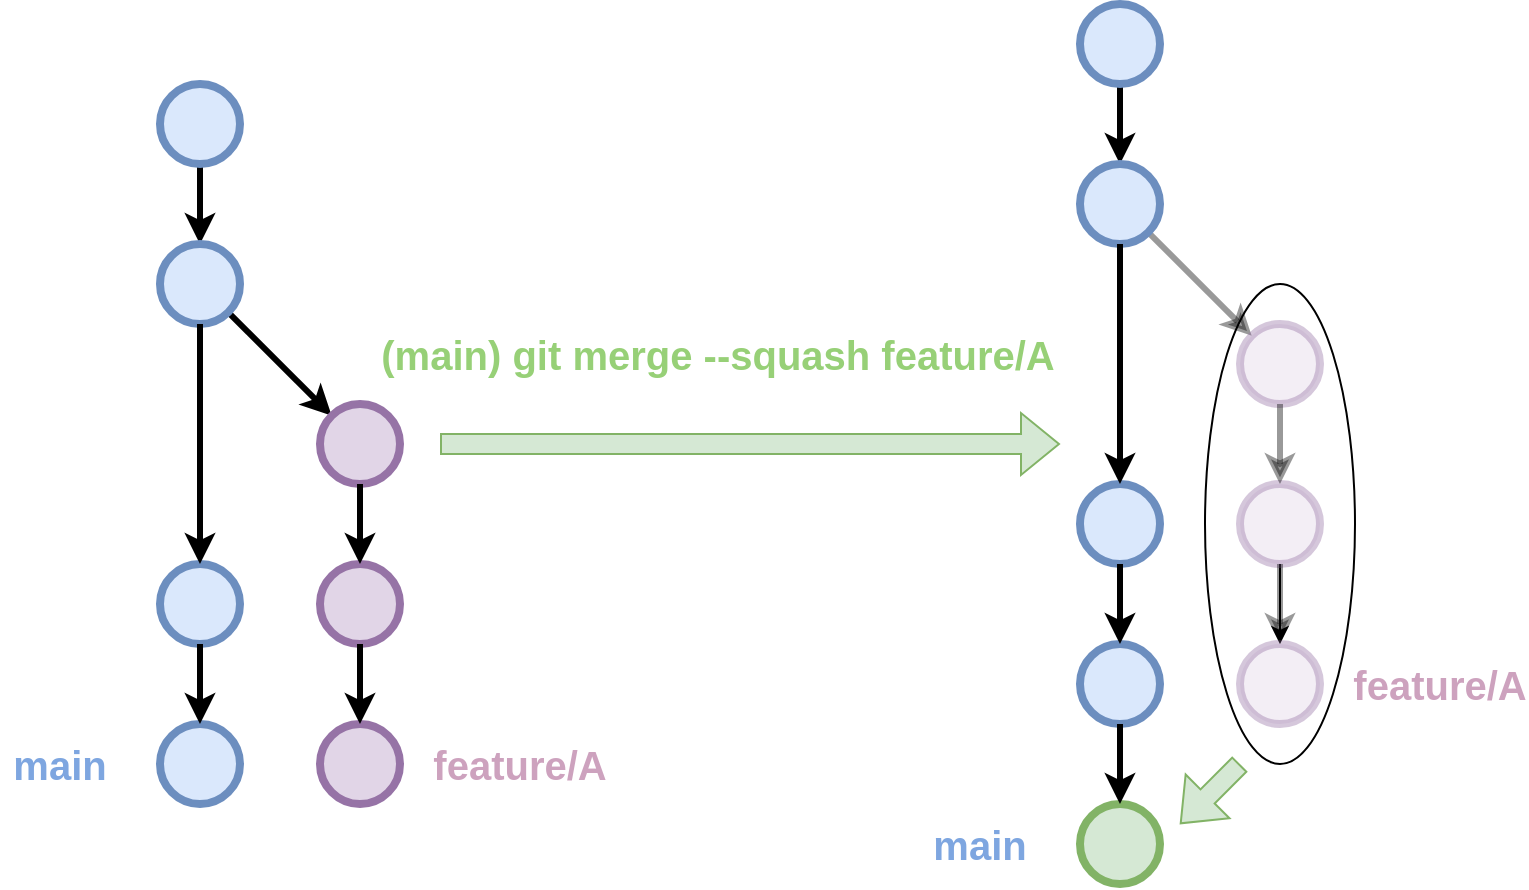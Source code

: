 <mxfile version="24.8.0">
  <diagram name="Pàgina-1" id="ANfU_E7pHBMlSpgSDisd">
    <mxGraphModel dx="1434" dy="754" grid="1" gridSize="10" guides="1" tooltips="1" connect="1" arrows="1" fold="1" page="1" pageScale="1" pageWidth="827" pageHeight="1169" math="0" shadow="0">
      <root>
        <mxCell id="0" />
        <mxCell id="1" parent="0" />
        <mxCell id="q3OaoekdAnvkXVUmLFM6-1" value="" style="shape=flexArrow;endArrow=classic;html=1;rounded=0;fillColor=#d5e8d4;strokeColor=#82b366;" parent="1" edge="1">
          <mxGeometry width="50" height="50" relative="1" as="geometry">
            <mxPoint x="460" y="500" as="sourcePoint" />
            <mxPoint x="770" y="500" as="targetPoint" />
          </mxGeometry>
        </mxCell>
        <mxCell id="q3OaoekdAnvkXVUmLFM6-3" value="" style="group" parent="1" vertex="1" connectable="0">
          <mxGeometry x="240" y="320" width="290" height="360" as="geometry" />
        </mxCell>
        <mxCell id="q3OaoekdAnvkXVUmLFM6-4" value="" style="edgeStyle=orthogonalEdgeStyle;rounded=0;orthogonalLoop=1;jettySize=auto;html=1;strokeWidth=3;" parent="q3OaoekdAnvkXVUmLFM6-3" source="q3OaoekdAnvkXVUmLFM6-5" target="q3OaoekdAnvkXVUmLFM6-8" edge="1">
          <mxGeometry relative="1" as="geometry" />
        </mxCell>
        <mxCell id="q3OaoekdAnvkXVUmLFM6-5" value="" style="ellipse;whiteSpace=wrap;html=1;fillColor=#dae8fc;strokeColor=#6c8ebf;strokeWidth=4;" parent="q3OaoekdAnvkXVUmLFM6-3" vertex="1">
          <mxGeometry x="80" width="40" height="40" as="geometry" />
        </mxCell>
        <mxCell id="q3OaoekdAnvkXVUmLFM6-6" value="&lt;b style=&quot;color: rgb(126, 166, 224); font-size: 20px;&quot;&gt;main&lt;/b&gt;" style="text;html=1;align=center;verticalAlign=middle;whiteSpace=wrap;rounded=0;" parent="q3OaoekdAnvkXVUmLFM6-3" vertex="1">
          <mxGeometry y="325" width="60" height="30" as="geometry" />
        </mxCell>
        <mxCell id="q3OaoekdAnvkXVUmLFM6-7" style="rounded=0;orthogonalLoop=1;jettySize=auto;html=1;strokeWidth=3;" parent="q3OaoekdAnvkXVUmLFM6-3" source="q3OaoekdAnvkXVUmLFM6-8" target="q3OaoekdAnvkXVUmLFM6-9" edge="1">
          <mxGeometry relative="1" as="geometry" />
        </mxCell>
        <mxCell id="q3OaoekdAnvkXVUmLFM6-8" value="" style="ellipse;whiteSpace=wrap;html=1;fillColor=#dae8fc;strokeColor=#6c8ebf;strokeWidth=4;" parent="q3OaoekdAnvkXVUmLFM6-3" vertex="1">
          <mxGeometry x="80" y="80" width="40" height="40" as="geometry" />
        </mxCell>
        <mxCell id="q3OaoekdAnvkXVUmLFM6-9" value="" style="ellipse;whiteSpace=wrap;html=1;fillColor=#e1d5e7;strokeColor=#9673a6;strokeWidth=4;" parent="q3OaoekdAnvkXVUmLFM6-3" vertex="1">
          <mxGeometry x="160" y="160" width="40" height="40" as="geometry" />
        </mxCell>
        <mxCell id="q3OaoekdAnvkXVUmLFM6-10" value="" style="ellipse;whiteSpace=wrap;html=1;fillColor=#dae8fc;strokeColor=#6c8ebf;strokeWidth=4;" parent="q3OaoekdAnvkXVUmLFM6-3" vertex="1">
          <mxGeometry x="80" y="240" width="40" height="40" as="geometry" />
        </mxCell>
        <mxCell id="q3OaoekdAnvkXVUmLFM6-11" value="" style="ellipse;whiteSpace=wrap;html=1;fillColor=#e1d5e7;strokeColor=#9673a6;strokeWidth=4;" parent="q3OaoekdAnvkXVUmLFM6-3" vertex="1">
          <mxGeometry x="160" y="240" width="40" height="40" as="geometry" />
        </mxCell>
        <mxCell id="q3OaoekdAnvkXVUmLFM6-12" style="rounded=0;orthogonalLoop=1;jettySize=auto;html=1;strokeWidth=3;" parent="q3OaoekdAnvkXVUmLFM6-3" source="q3OaoekdAnvkXVUmLFM6-9" target="q3OaoekdAnvkXVUmLFM6-11" edge="1">
          <mxGeometry relative="1" as="geometry">
            <mxPoint x="124" y="124" as="sourcePoint" />
            <mxPoint x="176" y="176" as="targetPoint" />
          </mxGeometry>
        </mxCell>
        <mxCell id="q3OaoekdAnvkXVUmLFM6-13" style="rounded=0;orthogonalLoop=1;jettySize=auto;html=1;strokeWidth=3;" parent="q3OaoekdAnvkXVUmLFM6-3" source="q3OaoekdAnvkXVUmLFM6-8" target="q3OaoekdAnvkXVUmLFM6-10" edge="1">
          <mxGeometry relative="1" as="geometry">
            <mxPoint x="190" y="210" as="sourcePoint" />
            <mxPoint x="190" y="250" as="targetPoint" />
          </mxGeometry>
        </mxCell>
        <mxCell id="q3OaoekdAnvkXVUmLFM6-14" value="" style="ellipse;whiteSpace=wrap;html=1;fillColor=#dae8fc;strokeColor=#6c8ebf;strokeWidth=4;" parent="q3OaoekdAnvkXVUmLFM6-3" vertex="1">
          <mxGeometry x="80" y="320" width="40" height="40" as="geometry" />
        </mxCell>
        <mxCell id="q3OaoekdAnvkXVUmLFM6-15" value="" style="ellipse;whiteSpace=wrap;html=1;fillColor=#e1d5e7;strokeColor=#9673a6;strokeWidth=4;" parent="q3OaoekdAnvkXVUmLFM6-3" vertex="1">
          <mxGeometry x="160" y="320" width="40" height="40" as="geometry" />
        </mxCell>
        <mxCell id="q3OaoekdAnvkXVUmLFM6-16" style="rounded=0;orthogonalLoop=1;jettySize=auto;html=1;strokeWidth=3;" parent="q3OaoekdAnvkXVUmLFM6-3" source="q3OaoekdAnvkXVUmLFM6-10" target="q3OaoekdAnvkXVUmLFM6-14" edge="1">
          <mxGeometry relative="1" as="geometry">
            <mxPoint x="110" y="130" as="sourcePoint" />
            <mxPoint x="110" y="250" as="targetPoint" />
          </mxGeometry>
        </mxCell>
        <mxCell id="q3OaoekdAnvkXVUmLFM6-17" style="rounded=0;orthogonalLoop=1;jettySize=auto;html=1;strokeWidth=3;" parent="q3OaoekdAnvkXVUmLFM6-3" source="q3OaoekdAnvkXVUmLFM6-11" target="q3OaoekdAnvkXVUmLFM6-15" edge="1">
          <mxGeometry relative="1" as="geometry">
            <mxPoint x="190" y="210" as="sourcePoint" />
            <mxPoint x="280" y="260" as="targetPoint" />
          </mxGeometry>
        </mxCell>
        <mxCell id="q3OaoekdAnvkXVUmLFM6-18" value="&lt;font color=&quot;#cda2be&quot; size=&quot;1&quot;&gt;&lt;b style=&quot;font-size: 20px;&quot;&gt;feature/A&lt;/b&gt;&lt;/font&gt;" style="text;html=1;align=center;verticalAlign=middle;whiteSpace=wrap;rounded=0;" parent="q3OaoekdAnvkXVUmLFM6-3" vertex="1">
          <mxGeometry x="230" y="325" width="60" height="30" as="geometry" />
        </mxCell>
        <mxCell id="q3OaoekdAnvkXVUmLFM6-37" value="&lt;font size=&quot;1&quot; color=&quot;#97d077&quot; style=&quot;&quot;&gt;&lt;b style=&quot;font-size: 20px;&quot;&gt;(&lt;/b&gt;&lt;/font&gt;&lt;b style=&quot;color: rgb(151, 208, 119); font-size: 20px;&quot;&gt;main&lt;/b&gt;&lt;font size=&quot;1&quot; color=&quot;#97d077&quot; style=&quot;&quot;&gt;&lt;b style=&quot;font-size: 20px;&quot;&gt;) git merge --squash feature/A&lt;/b&gt;&lt;/font&gt;" style="text;html=1;align=center;verticalAlign=middle;whiteSpace=wrap;rounded=0;" parent="1" vertex="1">
          <mxGeometry x="414" y="440" width="370" height="30" as="geometry" />
        </mxCell>
        <mxCell id="hFkgrCWrJSU7KXQrdNRA-9" value="" style="group" parent="1" vertex="1" connectable="0">
          <mxGeometry x="700" y="280" width="290" height="440" as="geometry" />
        </mxCell>
        <mxCell id="hFkgrCWrJSU7KXQrdNRA-5" value="" style="ellipse;whiteSpace=wrap;html=1;" parent="hFkgrCWrJSU7KXQrdNRA-9" vertex="1">
          <mxGeometry x="142.5" y="140" width="75" height="240" as="geometry" />
        </mxCell>
        <mxCell id="nNz4s0xaN7WfVtO6dp6d-2" value="" style="edgeStyle=orthogonalEdgeStyle;rounded=0;orthogonalLoop=1;jettySize=auto;html=1;strokeWidth=3;" parent="hFkgrCWrJSU7KXQrdNRA-9" source="nNz4s0xaN7WfVtO6dp6d-3" target="nNz4s0xaN7WfVtO6dp6d-6" edge="1">
          <mxGeometry relative="1" as="geometry" />
        </mxCell>
        <mxCell id="nNz4s0xaN7WfVtO6dp6d-3" value="" style="ellipse;whiteSpace=wrap;html=1;fillColor=#dae8fc;strokeColor=#6c8ebf;strokeWidth=4;" parent="hFkgrCWrJSU7KXQrdNRA-9" vertex="1">
          <mxGeometry x="80" width="40" height="40" as="geometry" />
        </mxCell>
        <mxCell id="nNz4s0xaN7WfVtO6dp6d-4" value="&lt;b style=&quot;color: rgb(126, 166, 224); font-size: 20px;&quot;&gt;main&lt;/b&gt;" style="text;html=1;align=center;verticalAlign=middle;whiteSpace=wrap;rounded=0;" parent="hFkgrCWrJSU7KXQrdNRA-9" vertex="1">
          <mxGeometry y="405" width="60" height="30" as="geometry" />
        </mxCell>
        <mxCell id="nNz4s0xaN7WfVtO6dp6d-5" style="rounded=0;orthogonalLoop=1;jettySize=auto;html=1;strokeWidth=3;opacity=40;" parent="hFkgrCWrJSU7KXQrdNRA-9" source="nNz4s0xaN7WfVtO6dp6d-6" target="nNz4s0xaN7WfVtO6dp6d-7" edge="1">
          <mxGeometry relative="1" as="geometry" />
        </mxCell>
        <mxCell id="nNz4s0xaN7WfVtO6dp6d-6" value="" style="ellipse;whiteSpace=wrap;html=1;fillColor=#dae8fc;strokeColor=#6c8ebf;strokeWidth=4;" parent="hFkgrCWrJSU7KXQrdNRA-9" vertex="1">
          <mxGeometry x="80" y="80" width="40" height="40" as="geometry" />
        </mxCell>
        <mxCell id="nNz4s0xaN7WfVtO6dp6d-7" value="" style="ellipse;whiteSpace=wrap;html=1;fillColor=#e1d5e7;strokeColor=#9673a6;strokeWidth=4;opacity=40;" parent="hFkgrCWrJSU7KXQrdNRA-9" vertex="1">
          <mxGeometry x="160" y="160" width="40" height="40" as="geometry" />
        </mxCell>
        <mxCell id="nNz4s0xaN7WfVtO6dp6d-8" value="" style="ellipse;whiteSpace=wrap;html=1;fillColor=#dae8fc;strokeColor=#6c8ebf;strokeWidth=4;" parent="hFkgrCWrJSU7KXQrdNRA-9" vertex="1">
          <mxGeometry x="80" y="240" width="40" height="40" as="geometry" />
        </mxCell>
        <mxCell id="hFkgrCWrJSU7KXQrdNRA-1" value="" style="edgeStyle=orthogonalEdgeStyle;rounded=0;orthogonalLoop=1;jettySize=auto;html=1;" parent="hFkgrCWrJSU7KXQrdNRA-9" source="nNz4s0xaN7WfVtO6dp6d-9" target="nNz4s0xaN7WfVtO6dp6d-13" edge="1">
          <mxGeometry relative="1" as="geometry" />
        </mxCell>
        <mxCell id="nNz4s0xaN7WfVtO6dp6d-9" value="" style="ellipse;whiteSpace=wrap;html=1;fillColor=#e1d5e7;strokeColor=#9673a6;strokeWidth=4;opacity=40;" parent="hFkgrCWrJSU7KXQrdNRA-9" vertex="1">
          <mxGeometry x="160" y="240" width="40" height="40" as="geometry" />
        </mxCell>
        <mxCell id="nNz4s0xaN7WfVtO6dp6d-10" style="rounded=0;orthogonalLoop=1;jettySize=auto;html=1;strokeWidth=3;opacity=40;" parent="hFkgrCWrJSU7KXQrdNRA-9" source="nNz4s0xaN7WfVtO6dp6d-7" target="nNz4s0xaN7WfVtO6dp6d-9" edge="1">
          <mxGeometry relative="1" as="geometry">
            <mxPoint x="124" y="124" as="sourcePoint" />
            <mxPoint x="176" y="176" as="targetPoint" />
          </mxGeometry>
        </mxCell>
        <mxCell id="nNz4s0xaN7WfVtO6dp6d-11" style="rounded=0;orthogonalLoop=1;jettySize=auto;html=1;strokeWidth=3;" parent="hFkgrCWrJSU7KXQrdNRA-9" source="nNz4s0xaN7WfVtO6dp6d-6" target="nNz4s0xaN7WfVtO6dp6d-8" edge="1">
          <mxGeometry relative="1" as="geometry">
            <mxPoint x="190" y="210" as="sourcePoint" />
            <mxPoint x="190" y="250" as="targetPoint" />
          </mxGeometry>
        </mxCell>
        <mxCell id="nNz4s0xaN7WfVtO6dp6d-12" value="" style="ellipse;whiteSpace=wrap;html=1;fillColor=#dae8fc;strokeColor=#6c8ebf;strokeWidth=4;" parent="hFkgrCWrJSU7KXQrdNRA-9" vertex="1">
          <mxGeometry x="80" y="320" width="40" height="40" as="geometry" />
        </mxCell>
        <mxCell id="nNz4s0xaN7WfVtO6dp6d-13" value="" style="ellipse;whiteSpace=wrap;html=1;fillColor=#e1d5e7;strokeColor=#9673a6;strokeWidth=4;opacity=40;" parent="hFkgrCWrJSU7KXQrdNRA-9" vertex="1">
          <mxGeometry x="160" y="320" width="40" height="40" as="geometry" />
        </mxCell>
        <mxCell id="nNz4s0xaN7WfVtO6dp6d-14" style="rounded=0;orthogonalLoop=1;jettySize=auto;html=1;strokeWidth=3;" parent="hFkgrCWrJSU7KXQrdNRA-9" source="nNz4s0xaN7WfVtO6dp6d-8" target="nNz4s0xaN7WfVtO6dp6d-12" edge="1">
          <mxGeometry relative="1" as="geometry">
            <mxPoint x="110" y="130" as="sourcePoint" />
            <mxPoint x="110" y="250" as="targetPoint" />
          </mxGeometry>
        </mxCell>
        <mxCell id="nNz4s0xaN7WfVtO6dp6d-15" style="rounded=0;orthogonalLoop=1;jettySize=auto;html=1;strokeWidth=3;opacity=40;" parent="hFkgrCWrJSU7KXQrdNRA-9" source="nNz4s0xaN7WfVtO6dp6d-9" target="nNz4s0xaN7WfVtO6dp6d-13" edge="1">
          <mxGeometry relative="1" as="geometry">
            <mxPoint x="190" y="210" as="sourcePoint" />
            <mxPoint x="280" y="260" as="targetPoint" />
          </mxGeometry>
        </mxCell>
        <mxCell id="nNz4s0xaN7WfVtO6dp6d-16" value="&lt;font color=&quot;#cda2be&quot; size=&quot;1&quot;&gt;&lt;b style=&quot;font-size: 20px;&quot;&gt;feature/A&lt;/b&gt;&lt;/font&gt;" style="text;html=1;align=center;verticalAlign=middle;whiteSpace=wrap;rounded=0;opacity=40;" parent="hFkgrCWrJSU7KXQrdNRA-9" vertex="1">
          <mxGeometry x="230" y="325" width="60" height="30" as="geometry" />
        </mxCell>
        <mxCell id="hFkgrCWrJSU7KXQrdNRA-3" value="" style="ellipse;whiteSpace=wrap;html=1;fillColor=#d5e8d4;strokeColor=#82b366;strokeWidth=4;" parent="hFkgrCWrJSU7KXQrdNRA-9" vertex="1">
          <mxGeometry x="80" y="400" width="40" height="40" as="geometry" />
        </mxCell>
        <mxCell id="hFkgrCWrJSU7KXQrdNRA-4" style="rounded=0;orthogonalLoop=1;jettySize=auto;html=1;strokeWidth=3;" parent="hFkgrCWrJSU7KXQrdNRA-9" source="nNz4s0xaN7WfVtO6dp6d-12" target="hFkgrCWrJSU7KXQrdNRA-3" edge="1">
          <mxGeometry relative="1" as="geometry">
            <mxPoint x="180" y="410" as="sourcePoint" />
            <mxPoint x="110" y="330" as="targetPoint" />
          </mxGeometry>
        </mxCell>
        <mxCell id="hFkgrCWrJSU7KXQrdNRA-6" value="" style="shape=flexArrow;endArrow=classic;html=1;rounded=0;fillColor=#d5e8d4;strokeColor=#82b366;" parent="hFkgrCWrJSU7KXQrdNRA-9" edge="1">
          <mxGeometry width="50" height="50" relative="1" as="geometry">
            <mxPoint x="160" y="380" as="sourcePoint" />
            <mxPoint x="130" y="410" as="targetPoint" />
          </mxGeometry>
        </mxCell>
      </root>
    </mxGraphModel>
  </diagram>
</mxfile>
